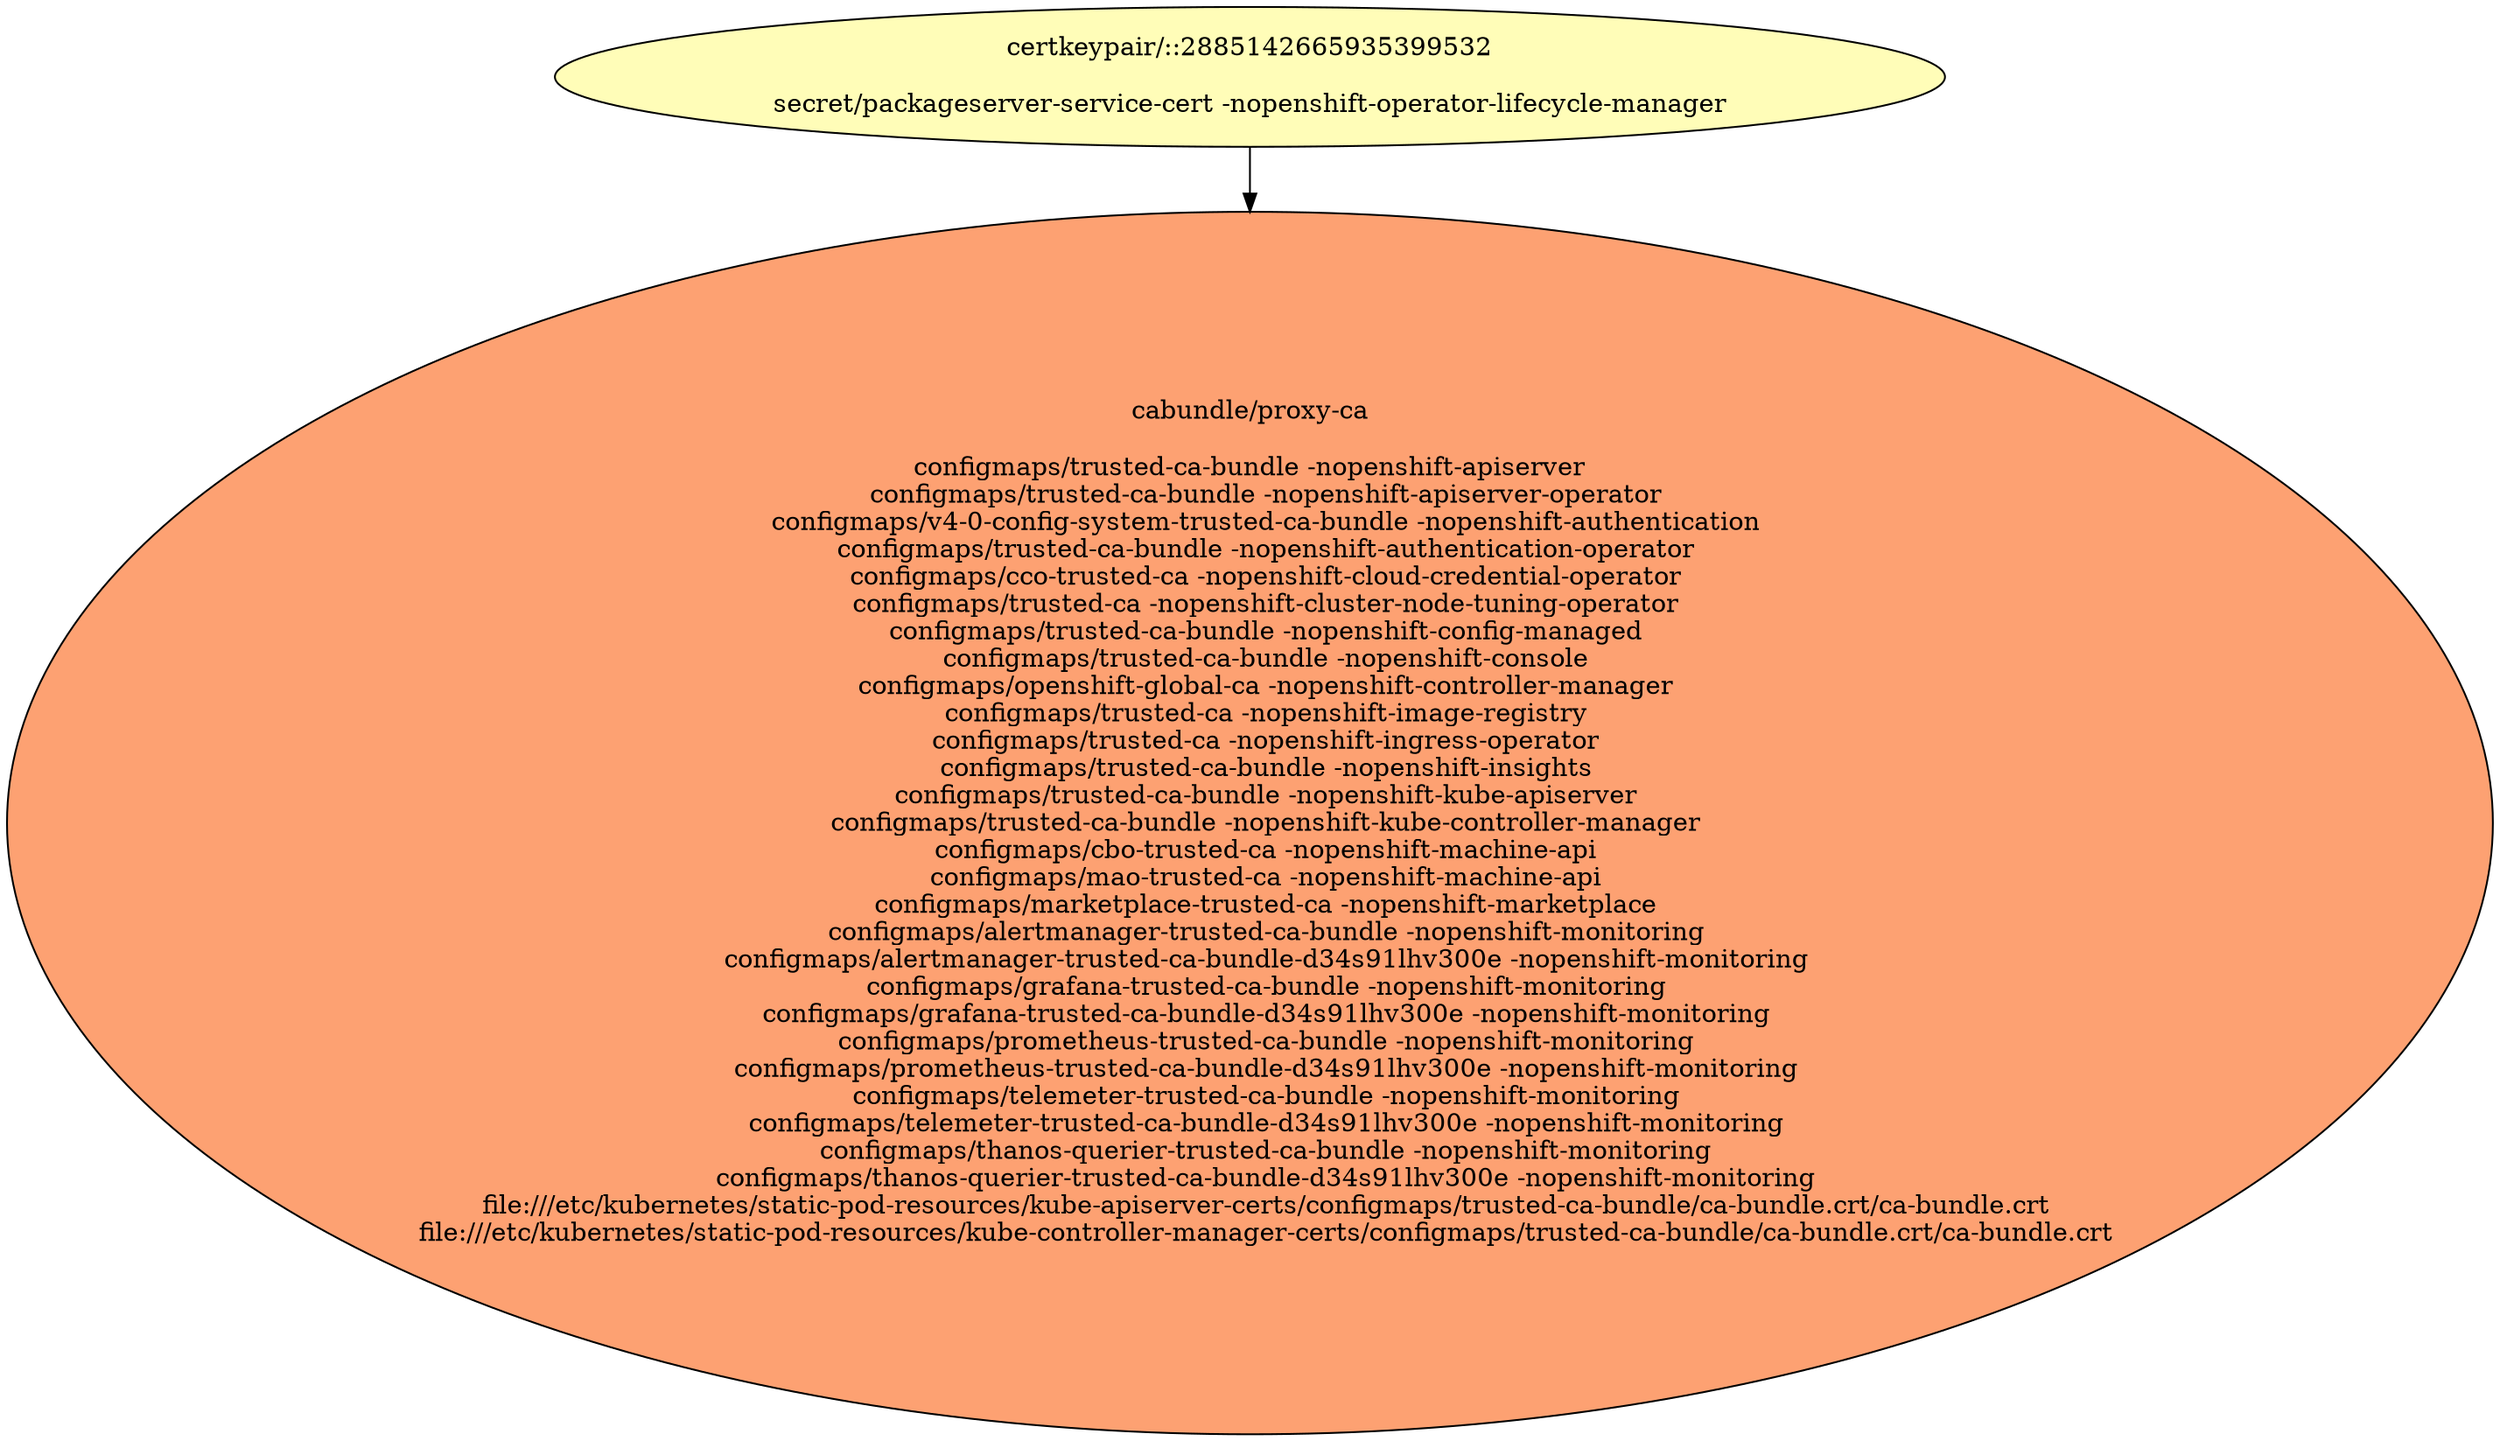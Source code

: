 digraph "OpenShift Certificates" {
  // Node definitions.
  0 [
    label="certkeypair/::2885142665935399532\n\nsecret/packageserver-service-cert -nopenshift-operator-lifecycle-manager\n"
    style=filled
    fillcolor="#fffdb8"
  ];
  1 [
    label="cabundle/proxy-ca\n\nconfigmaps/trusted-ca-bundle -nopenshift-apiserver\n    configmaps/trusted-ca-bundle -nopenshift-apiserver-operator\n    configmaps/v4-0-config-system-trusted-ca-bundle -nopenshift-authentication\n    configmaps/trusted-ca-bundle -nopenshift-authentication-operator\n    configmaps/cco-trusted-ca -nopenshift-cloud-credential-operator\n    configmaps/trusted-ca -nopenshift-cluster-node-tuning-operator\n    configmaps/trusted-ca-bundle -nopenshift-config-managed\n    configmaps/trusted-ca-bundle -nopenshift-console\n    configmaps/openshift-global-ca -nopenshift-controller-manager\n    configmaps/trusted-ca -nopenshift-image-registry\n    configmaps/trusted-ca -nopenshift-ingress-operator\n    configmaps/trusted-ca-bundle -nopenshift-insights\n    configmaps/trusted-ca-bundle -nopenshift-kube-apiserver\n    configmaps/trusted-ca-bundle -nopenshift-kube-controller-manager\n    configmaps/cbo-trusted-ca -nopenshift-machine-api\n    configmaps/mao-trusted-ca -nopenshift-machine-api\n    configmaps/marketplace-trusted-ca -nopenshift-marketplace\n    configmaps/alertmanager-trusted-ca-bundle -nopenshift-monitoring\n    configmaps/alertmanager-trusted-ca-bundle-d34s91lhv300e -nopenshift-monitoring\n    configmaps/grafana-trusted-ca-bundle -nopenshift-monitoring\n    configmaps/grafana-trusted-ca-bundle-d34s91lhv300e -nopenshift-monitoring\n    configmaps/prometheus-trusted-ca-bundle -nopenshift-monitoring\n    configmaps/prometheus-trusted-ca-bundle-d34s91lhv300e -nopenshift-monitoring\n    configmaps/telemeter-trusted-ca-bundle -nopenshift-monitoring\n    configmaps/telemeter-trusted-ca-bundle-d34s91lhv300e -nopenshift-monitoring\n    configmaps/thanos-querier-trusted-ca-bundle -nopenshift-monitoring\n    configmaps/thanos-querier-trusted-ca-bundle-d34s91lhv300e -nopenshift-monitoring\n    file:///etc/kubernetes/static-pod-resources/kube-apiserver-certs/configmaps/trusted-ca-bundle/ca-bundle.crt/ca-bundle.crt\n    file:///etc/kubernetes/static-pod-resources/kube-controller-manager-certs/configmaps/trusted-ca-bundle/ca-bundle.crt/ca-bundle.crt\n"
    style=filled
    fillcolor="#fda172"
  ];

  // Edge definitions.
  0 -> 1;
}